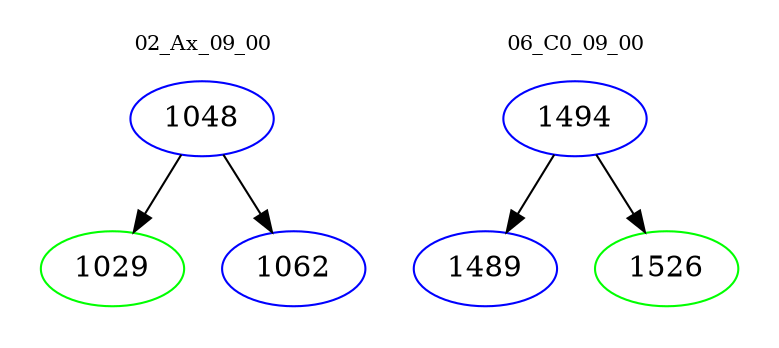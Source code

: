 digraph{
subgraph cluster_0 {
color = white
label = "02_Ax_09_00";
fontsize=10;
T0_1048 [label="1048", color="blue"]
T0_1048 -> T0_1029 [color="black"]
T0_1029 [label="1029", color="green"]
T0_1048 -> T0_1062 [color="black"]
T0_1062 [label="1062", color="blue"]
}
subgraph cluster_1 {
color = white
label = "06_C0_09_00";
fontsize=10;
T1_1494 [label="1494", color="blue"]
T1_1494 -> T1_1489 [color="black"]
T1_1489 [label="1489", color="blue"]
T1_1494 -> T1_1526 [color="black"]
T1_1526 [label="1526", color="green"]
}
}
